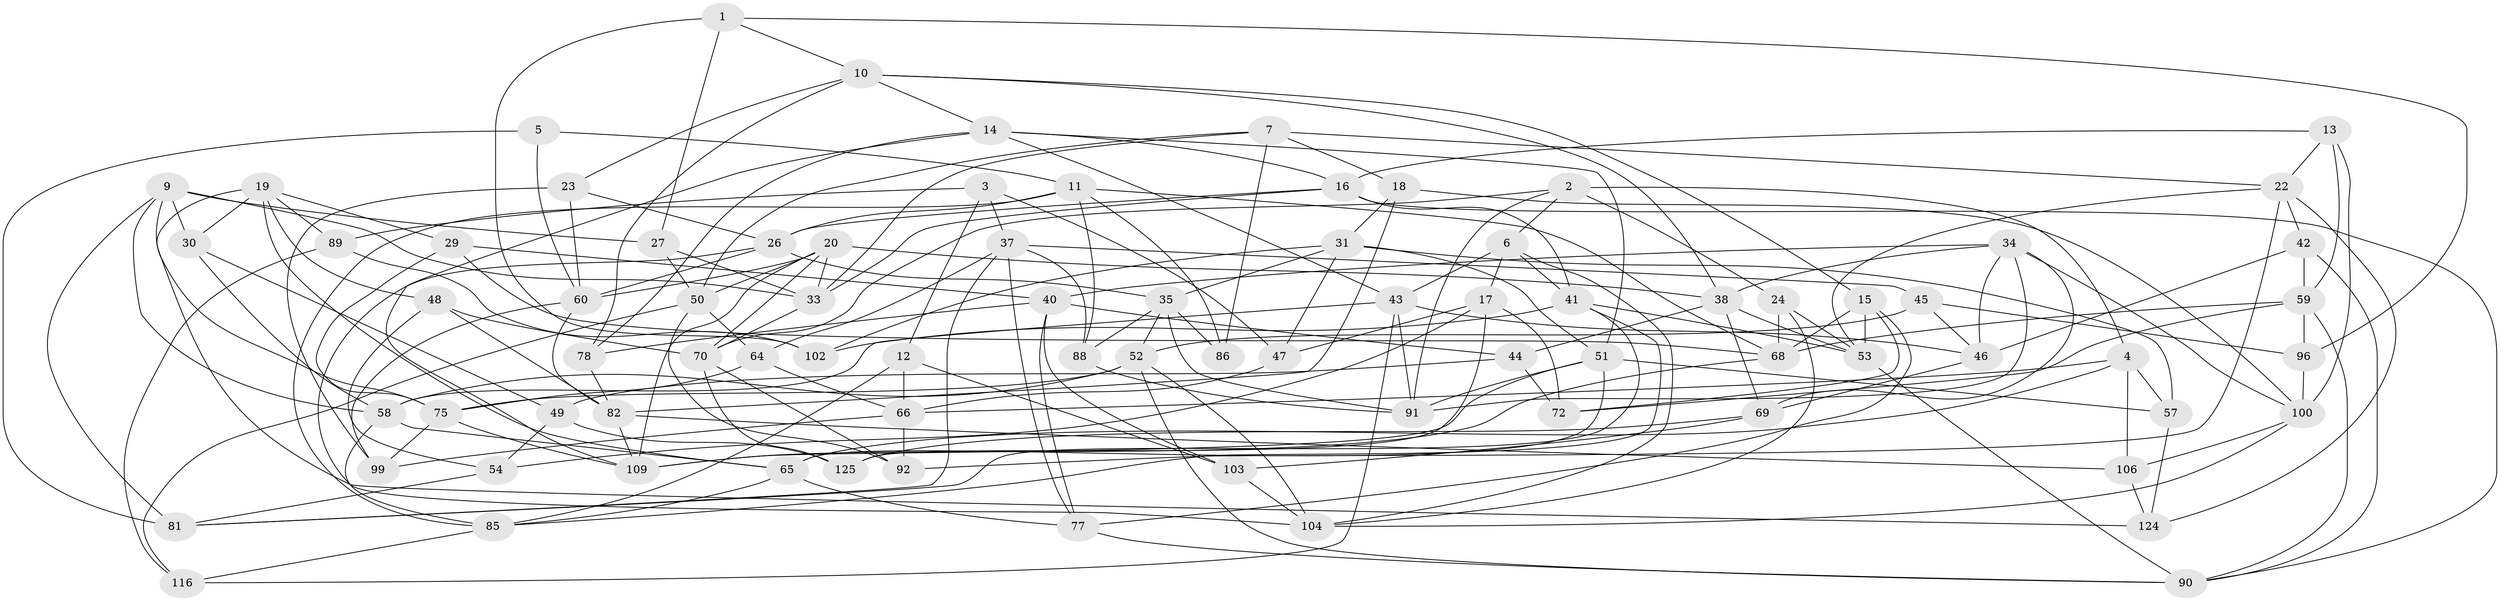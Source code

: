 // Generated by graph-tools (version 1.1) at 2025/24/03/03/25 07:24:23]
// undirected, 81 vertices, 203 edges
graph export_dot {
graph [start="1"]
  node [color=gray90,style=filled];
  1;
  2 [super="+8"];
  3;
  4 [super="+111"];
  5;
  6 [super="+83"];
  7 [super="+112"];
  9 [super="+61"];
  10 [super="+28"];
  11 [super="+71"];
  12;
  13;
  14 [super="+117"];
  15 [super="+55"];
  16 [super="+36"];
  17 [super="+110"];
  18;
  19 [super="+21"];
  20 [super="+101"];
  22 [super="+25"];
  23;
  24;
  26 [super="+67"];
  27;
  29;
  30;
  31 [super="+32"];
  33 [super="+56"];
  34 [super="+87"];
  35 [super="+94"];
  37 [super="+74"];
  38 [super="+39"];
  40 [super="+79"];
  41 [super="+63"];
  42;
  43 [super="+126"];
  44;
  45;
  46 [super="+118"];
  47;
  48;
  49;
  50 [super="+62"];
  51 [super="+80"];
  52 [super="+127"];
  53 [super="+97"];
  54;
  57;
  58 [super="+84"];
  59 [super="+76"];
  60 [super="+113"];
  64;
  65 [super="+107"];
  66 [super="+121"];
  68 [super="+73"];
  69 [super="+105"];
  70 [super="+98"];
  72;
  75 [super="+122"];
  77 [super="+95"];
  78;
  81 [super="+114"];
  82 [super="+115"];
  85 [super="+119"];
  86;
  88;
  89;
  90 [super="+108"];
  91 [super="+93"];
  92;
  96;
  99;
  100 [super="+120"];
  102;
  103;
  104 [super="+128"];
  106;
  109 [super="+123"];
  116;
  124;
  125;
  1 -- 96;
  1 -- 27;
  1 -- 102;
  1 -- 10;
  2 -- 4 [weight=2];
  2 -- 24;
  2 -- 6;
  2 -- 91;
  2 -- 70;
  3 -- 89;
  3 -- 12;
  3 -- 47;
  3 -- 37;
  4 -- 106;
  4 -- 65;
  4 -- 57;
  4 -- 66;
  5 -- 60;
  5 -- 11;
  5 -- 81 [weight=2];
  6 -- 43;
  6 -- 104;
  6 -- 41;
  6 -- 17 [weight=2];
  7 -- 50;
  7 -- 86 [weight=2];
  7 -- 18;
  7 -- 22;
  7 -- 33;
  9 -- 30;
  9 -- 27;
  9 -- 58;
  9 -- 81;
  9 -- 33;
  9 -- 75;
  10 -- 78;
  10 -- 23;
  10 -- 38;
  10 -- 14;
  10 -- 15;
  11 -- 26;
  11 -- 85;
  11 -- 88;
  11 -- 68;
  11 -- 86;
  12 -- 85;
  12 -- 103;
  12 -- 66;
  13 -- 16;
  13 -- 59;
  13 -- 22;
  13 -- 100;
  14 -- 109;
  14 -- 78;
  14 -- 16;
  14 -- 51;
  14 -- 43;
  15 -- 72;
  15 -- 68;
  15 -- 53;
  15 -- 77 [weight=2];
  16 -- 90;
  16 -- 33;
  16 -- 26;
  16 -- 41;
  17 -- 125;
  17 -- 72;
  17 -- 54;
  17 -- 47;
  18 -- 100;
  18 -- 31;
  18 -- 82;
  19 -- 30;
  19 -- 65;
  19 -- 29;
  19 -- 48;
  19 -- 89;
  19 -- 124;
  20 -- 60;
  20 -- 33;
  20 -- 50;
  20 -- 38;
  20 -- 70;
  20 -- 109;
  22 -- 92;
  22 -- 124;
  22 -- 42;
  22 -- 53;
  23 -- 99;
  23 -- 60;
  23 -- 26;
  24 -- 68;
  24 -- 104;
  24 -- 53;
  26 -- 104;
  26 -- 60;
  26 -- 35;
  27 -- 50;
  27 -- 33;
  29 -- 75;
  29 -- 68;
  29 -- 40;
  30 -- 49;
  30 -- 58;
  31 -- 57;
  31 -- 35;
  31 -- 47;
  31 -- 102;
  31 -- 51;
  33 -- 70;
  34 -- 69;
  34 -- 40;
  34 -- 46;
  34 -- 91;
  34 -- 100;
  34 -- 38;
  35 -- 86;
  35 -- 91;
  35 -- 88;
  35 -- 52;
  37 -- 45;
  37 -- 81;
  37 -- 77;
  37 -- 64;
  37 -- 88;
  38 -- 44;
  38 -- 53;
  38 -- 69;
  40 -- 77;
  40 -- 44;
  40 -- 78;
  40 -- 103;
  41 -- 53;
  41 -- 102;
  41 -- 85;
  41 -- 81;
  42 -- 59;
  42 -- 46;
  42 -- 90;
  43 -- 46;
  43 -- 91;
  43 -- 58;
  43 -- 116;
  44 -- 72;
  44 -- 49;
  45 -- 52;
  45 -- 96;
  45 -- 46;
  46 -- 69 [weight=2];
  47 -- 66;
  48 -- 54;
  48 -- 70;
  48 -- 82;
  49 -- 54;
  49 -- 125;
  50 -- 64;
  50 -- 116;
  50 -- 92;
  51 -- 109;
  51 -- 91;
  51 -- 65;
  51 -- 57;
  52 -- 75;
  52 -- 104;
  52 -- 90;
  52 -- 58;
  53 -- 90;
  54 -- 81;
  57 -- 124;
  58 -- 65;
  58 -- 85;
  59 -- 72;
  59 -- 96;
  59 -- 90;
  59 -- 68;
  60 -- 82;
  60 -- 99;
  64 -- 66;
  64 -- 75;
  65 -- 85;
  65 -- 77;
  66 -- 99;
  66 -- 92;
  68 -- 109;
  69 -- 125;
  69 -- 103;
  70 -- 125;
  70 -- 92;
  75 -- 109;
  75 -- 99;
  77 -- 90;
  78 -- 82;
  82 -- 106;
  82 -- 109;
  85 -- 116;
  88 -- 91;
  89 -- 102;
  89 -- 116;
  96 -- 100;
  100 -- 106;
  100 -- 104;
  103 -- 104;
  106 -- 124;
}
